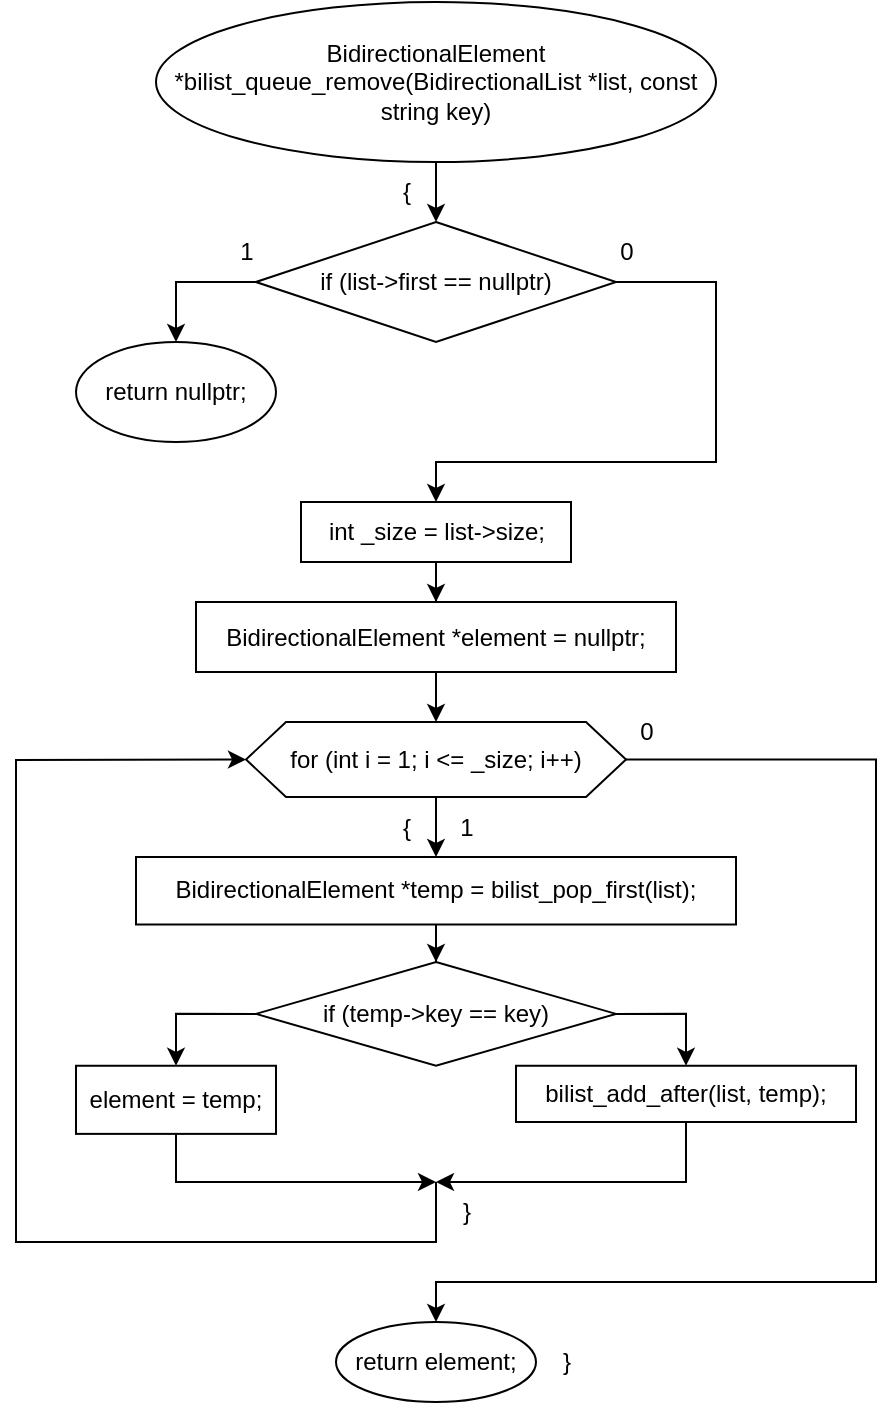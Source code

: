 <mxfile version="20.8.16" type="device"><diagram name="Страница 1" id="CpZxzxU2FX9880e7kyY-"><mxGraphModel dx="1050" dy="629" grid="1" gridSize="10" guides="1" tooltips="1" connect="1" arrows="1" fold="1" page="1" pageScale="1" pageWidth="827" pageHeight="1169" math="0" shadow="0"><root><mxCell id="0"/><mxCell id="1" parent="0"/><mxCell id="M__12JqLqz868GAxVBlM-3" value="" style="edgeStyle=orthogonalEdgeStyle;rounded=0;orthogonalLoop=1;jettySize=auto;html=1;" parent="1" source="M__12JqLqz868GAxVBlM-1" target="M__12JqLqz868GAxVBlM-2" edge="1"><mxGeometry relative="1" as="geometry"/></mxCell><mxCell id="M__12JqLqz868GAxVBlM-1" value="BidirectionalElement *bilist_queue_remove(BidirectionalList *list, const string key)" style="ellipse;whiteSpace=wrap;html=1;" parent="1" vertex="1"><mxGeometry x="240" y="40" width="280" height="80" as="geometry"/></mxCell><mxCell id="M__12JqLqz868GAxVBlM-6" value="" style="edgeStyle=orthogonalEdgeStyle;rounded=0;orthogonalLoop=1;jettySize=auto;html=1;exitX=0;exitY=0.5;exitDx=0;exitDy=0;entryX=0.5;entryY=0;entryDx=0;entryDy=0;" parent="1" source="M__12JqLqz868GAxVBlM-2" target="M__12JqLqz868GAxVBlM-5" edge="1"><mxGeometry relative="1" as="geometry"/></mxCell><mxCell id="M__12JqLqz868GAxVBlM-9" value="" style="edgeStyle=orthogonalEdgeStyle;rounded=0;orthogonalLoop=1;jettySize=auto;html=1;entryX=0.5;entryY=0;entryDx=0;entryDy=0;" parent="1" source="M__12JqLqz868GAxVBlM-2" target="M__12JqLqz868GAxVBlM-7" edge="1"><mxGeometry relative="1" as="geometry"><Array as="points"><mxPoint x="520" y="180"/><mxPoint x="520" y="270"/><mxPoint x="380" y="270"/></Array></mxGeometry></mxCell><mxCell id="M__12JqLqz868GAxVBlM-2" value="if (list-&amp;gt;first == nullptr)" style="rhombus;whiteSpace=wrap;html=1;" parent="1" vertex="1"><mxGeometry x="290" y="150" width="180" height="60" as="geometry"/></mxCell><mxCell id="M__12JqLqz868GAxVBlM-4" value="{" style="text;html=1;align=center;verticalAlign=middle;resizable=0;points=[];autosize=1;strokeColor=none;fillColor=none;" parent="1" vertex="1"><mxGeometry x="350" y="120" width="30" height="30" as="geometry"/></mxCell><mxCell id="M__12JqLqz868GAxVBlM-5" value="return nullptr;" style="ellipse;whiteSpace=wrap;html=1;" parent="1" vertex="1"><mxGeometry x="200" y="210" width="100" height="50" as="geometry"/></mxCell><mxCell id="M__12JqLqz868GAxVBlM-13" value="" style="edgeStyle=orthogonalEdgeStyle;rounded=0;orthogonalLoop=1;jettySize=auto;html=1;" parent="1" source="M__12JqLqz868GAxVBlM-7" target="M__12JqLqz868GAxVBlM-12" edge="1"><mxGeometry relative="1" as="geometry"/></mxCell><mxCell id="M__12JqLqz868GAxVBlM-7" value="int _size = list-&amp;gt;size;" style="whiteSpace=wrap;html=1;" parent="1" vertex="1"><mxGeometry x="312.5" y="290" width="135" height="30" as="geometry"/></mxCell><mxCell id="M__12JqLqz868GAxVBlM-10" value="0" style="text;html=1;align=center;verticalAlign=middle;resizable=0;points=[];autosize=1;strokeColor=none;fillColor=none;" parent="1" vertex="1"><mxGeometry x="460" y="150" width="30" height="30" as="geometry"/></mxCell><mxCell id="M__12JqLqz868GAxVBlM-11" value="1" style="text;html=1;align=center;verticalAlign=middle;resizable=0;points=[];autosize=1;strokeColor=none;fillColor=none;" parent="1" vertex="1"><mxGeometry x="270" y="150" width="30" height="30" as="geometry"/></mxCell><mxCell id="M__12JqLqz868GAxVBlM-17" value="" style="edgeStyle=orthogonalEdgeStyle;rounded=0;orthogonalLoop=1;jettySize=auto;html=1;" parent="1" source="M__12JqLqz868GAxVBlM-12" target="M__12JqLqz868GAxVBlM-16" edge="1"><mxGeometry relative="1" as="geometry"/></mxCell><mxCell id="M__12JqLqz868GAxVBlM-12" value="BidirectionalElement *element = nullptr;" style="whiteSpace=wrap;html=1;" parent="1" vertex="1"><mxGeometry x="260" y="340" width="240" height="35" as="geometry"/></mxCell><mxCell id="M__12JqLqz868GAxVBlM-19" value="" style="edgeStyle=orthogonalEdgeStyle;rounded=0;orthogonalLoop=1;jettySize=auto;html=1;" parent="1" source="M__12JqLqz868GAxVBlM-16" target="M__12JqLqz868GAxVBlM-18" edge="1"><mxGeometry relative="1" as="geometry"/></mxCell><mxCell id="M__12JqLqz868GAxVBlM-33" style="edgeStyle=orthogonalEdgeStyle;rounded=0;orthogonalLoop=1;jettySize=auto;html=1;entryX=0.5;entryY=0;entryDx=0;entryDy=0;" parent="1" source="M__12JqLqz868GAxVBlM-16" target="M__12JqLqz868GAxVBlM-35" edge="1"><mxGeometry relative="1" as="geometry"><mxPoint x="380" y="700" as="targetPoint"/><Array as="points"><mxPoint x="600" y="419"/><mxPoint x="600" y="680"/><mxPoint x="380" y="680"/></Array></mxGeometry></mxCell><mxCell id="M__12JqLqz868GAxVBlM-16" value="for (int i = 1; i &amp;lt;= _size; i++)" style="shape=hexagon;perimeter=hexagonPerimeter2;whiteSpace=wrap;html=1;fixedSize=1;" parent="1" vertex="1"><mxGeometry x="285" y="400" width="190" height="37.5" as="geometry"/></mxCell><mxCell id="M__12JqLqz868GAxVBlM-23" value="" style="edgeStyle=orthogonalEdgeStyle;rounded=0;orthogonalLoop=1;jettySize=auto;html=1;" parent="1" source="M__12JqLqz868GAxVBlM-18" target="M__12JqLqz868GAxVBlM-22" edge="1"><mxGeometry relative="1" as="geometry"/></mxCell><mxCell id="M__12JqLqz868GAxVBlM-18" value="BidirectionalElement *temp = bilist_pop_first(list);" style="whiteSpace=wrap;html=1;" parent="1" vertex="1"><mxGeometry x="230" y="467.5" width="300" height="33.75" as="geometry"/></mxCell><mxCell id="M__12JqLqz868GAxVBlM-20" value="{" style="text;html=1;align=center;verticalAlign=middle;resizable=0;points=[];autosize=1;strokeColor=none;fillColor=none;" parent="1" vertex="1"><mxGeometry x="350" y="437.5" width="30" height="30" as="geometry"/></mxCell><mxCell id="M__12JqLqz868GAxVBlM-21" value="1" style="text;html=1;align=center;verticalAlign=middle;resizable=0;points=[];autosize=1;strokeColor=none;fillColor=none;" parent="1" vertex="1"><mxGeometry x="380" y="437.5" width="30" height="30" as="geometry"/></mxCell><mxCell id="M__12JqLqz868GAxVBlM-25" value="" style="edgeStyle=orthogonalEdgeStyle;rounded=0;orthogonalLoop=1;jettySize=auto;html=1;exitX=0;exitY=0.5;exitDx=0;exitDy=0;entryX=0.5;entryY=0;entryDx=0;entryDy=0;" parent="1" source="M__12JqLqz868GAxVBlM-22" target="M__12JqLqz868GAxVBlM-24" edge="1"><mxGeometry relative="1" as="geometry"/></mxCell><mxCell id="M__12JqLqz868GAxVBlM-28" style="edgeStyle=orthogonalEdgeStyle;rounded=0;orthogonalLoop=1;jettySize=auto;html=1;entryX=0.5;entryY=0;entryDx=0;entryDy=0;exitX=1;exitY=0.5;exitDx=0;exitDy=0;" parent="1" source="M__12JqLqz868GAxVBlM-22" target="M__12JqLqz868GAxVBlM-27" edge="1"><mxGeometry relative="1" as="geometry"/></mxCell><mxCell id="M__12JqLqz868GAxVBlM-22" value="if (temp-&amp;gt;key == key)" style="rhombus;whiteSpace=wrap;html=1;" parent="1" vertex="1"><mxGeometry x="290" y="520" width="180" height="51.88" as="geometry"/></mxCell><mxCell id="M__12JqLqz868GAxVBlM-29" style="edgeStyle=orthogonalEdgeStyle;rounded=0;orthogonalLoop=1;jettySize=auto;html=1;" parent="1" source="M__12JqLqz868GAxVBlM-24" edge="1"><mxGeometry relative="1" as="geometry"><mxPoint x="380" y="630" as="targetPoint"/><Array as="points"><mxPoint x="250" y="630"/><mxPoint x="380" y="630"/></Array></mxGeometry></mxCell><mxCell id="M__12JqLqz868GAxVBlM-24" value="element = temp;" style="whiteSpace=wrap;html=1;" parent="1" vertex="1"><mxGeometry x="200" y="571.88" width="100" height="34.06" as="geometry"/></mxCell><mxCell id="M__12JqLqz868GAxVBlM-30" style="edgeStyle=orthogonalEdgeStyle;rounded=0;orthogonalLoop=1;jettySize=auto;html=1;" parent="1" source="M__12JqLqz868GAxVBlM-27" edge="1"><mxGeometry relative="1" as="geometry"><mxPoint x="380" y="630" as="targetPoint"/><Array as="points"><mxPoint x="505" y="630"/></Array></mxGeometry></mxCell><mxCell id="M__12JqLqz868GAxVBlM-27" value="bilist_add_after(list, temp);" style="whiteSpace=wrap;html=1;" parent="1" vertex="1"><mxGeometry x="420" y="571.88" width="170" height="28.12" as="geometry"/></mxCell><mxCell id="M__12JqLqz868GAxVBlM-31" value="" style="endArrow=classic;html=1;rounded=0;entryX=0;entryY=0.5;entryDx=0;entryDy=0;" parent="1" target="M__12JqLqz868GAxVBlM-16" edge="1"><mxGeometry width="50" height="50" relative="1" as="geometry"><mxPoint x="380" y="630" as="sourcePoint"/><mxPoint x="440" y="500" as="targetPoint"/><Array as="points"><mxPoint x="380" y="660"/><mxPoint x="170" y="660"/><mxPoint x="170" y="419"/></Array></mxGeometry></mxCell><mxCell id="M__12JqLqz868GAxVBlM-32" value="}" style="text;html=1;align=center;verticalAlign=middle;resizable=0;points=[];autosize=1;strokeColor=none;fillColor=none;" parent="1" vertex="1"><mxGeometry x="380" y="630" width="30" height="30" as="geometry"/></mxCell><mxCell id="M__12JqLqz868GAxVBlM-34" value="0" style="text;html=1;align=center;verticalAlign=middle;resizable=0;points=[];autosize=1;strokeColor=none;fillColor=none;" parent="1" vertex="1"><mxGeometry x="470" y="390" width="30" height="30" as="geometry"/></mxCell><mxCell id="M__12JqLqz868GAxVBlM-35" value="return element;" style="ellipse;whiteSpace=wrap;html=1;" parent="1" vertex="1"><mxGeometry x="330" y="700" width="100" height="40" as="geometry"/></mxCell><mxCell id="M__12JqLqz868GAxVBlM-36" value="}" style="text;html=1;align=center;verticalAlign=middle;resizable=0;points=[];autosize=1;strokeColor=none;fillColor=none;" parent="1" vertex="1"><mxGeometry x="430" y="705" width="30" height="30" as="geometry"/></mxCell></root></mxGraphModel></diagram></mxfile>